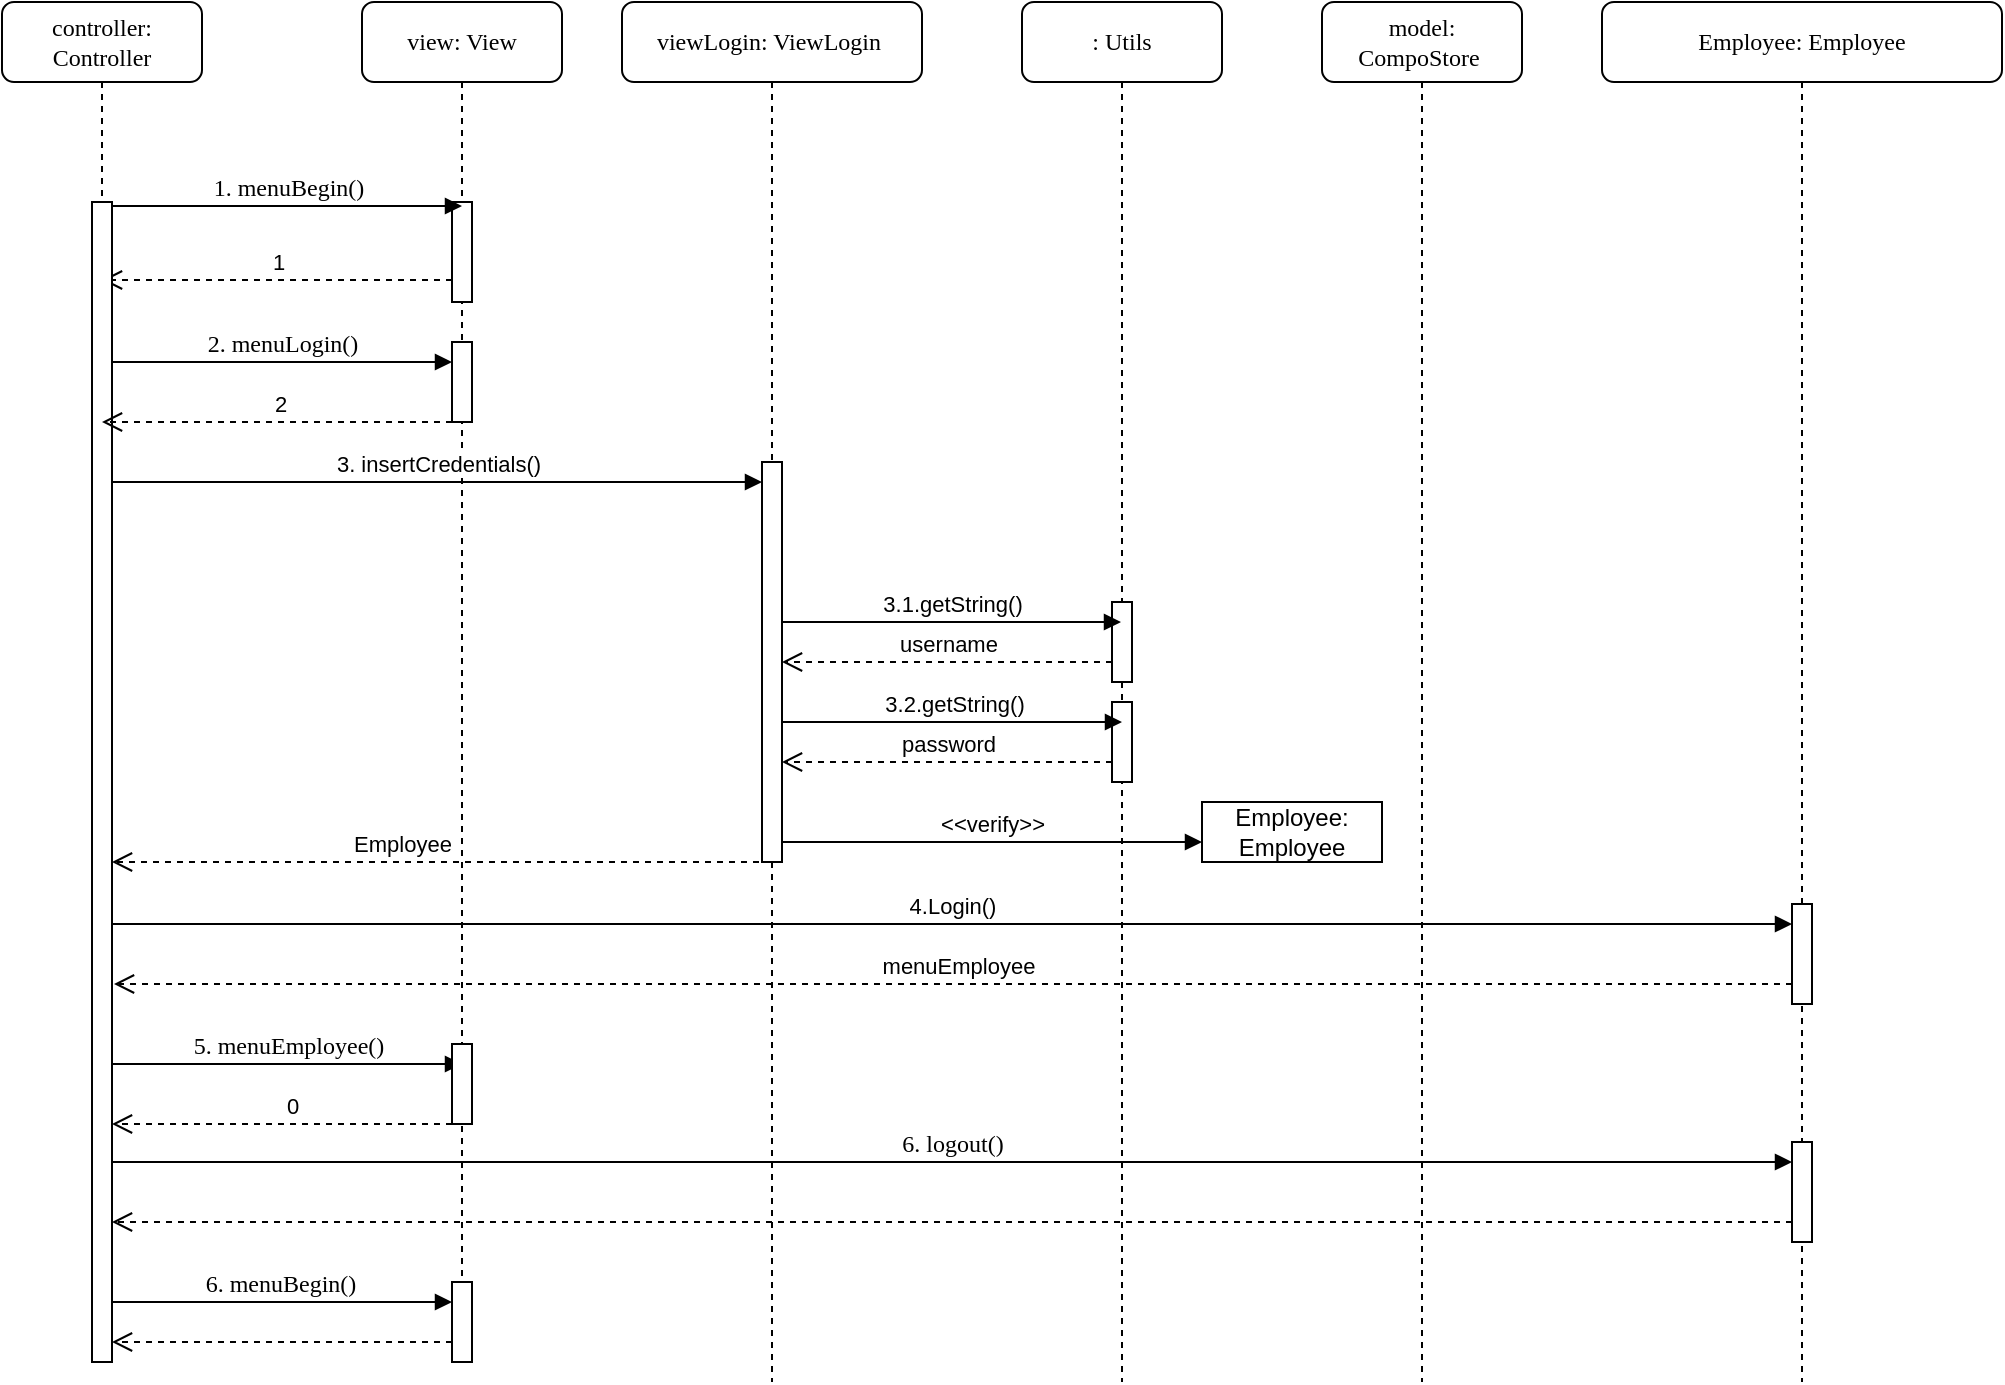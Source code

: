 <mxfile version="24.3.0" type="device">
  <diagram name="Página-1" id="WLVFuY_e8BcBC2ZeJKmS">
    <mxGraphModel dx="1639" dy="892" grid="1" gridSize="10" guides="1" tooltips="1" connect="1" arrows="1" fold="1" page="1" pageScale="1" pageWidth="827" pageHeight="1169" math="0" shadow="0">
      <root>
        <mxCell id="0" />
        <mxCell id="1" parent="0" />
        <mxCell id="dqNCdkGDEH7ixvxxbSTL-1" value="view: View" style="shape=umlLifeline;perimeter=lifelinePerimeter;whiteSpace=wrap;html=1;container=1;collapsible=0;recursiveResize=0;outlineConnect=0;rounded=1;shadow=0;comic=0;labelBackgroundColor=none;strokeWidth=1;fontFamily=Verdana;fontSize=12;align=center;" parent="1" vertex="1">
          <mxGeometry x="280" y="80" width="100" height="640" as="geometry" />
        </mxCell>
        <mxCell id="dqNCdkGDEH7ixvxxbSTL-2" value="" style="html=1;points=[];perimeter=orthogonalPerimeter;rounded=0;shadow=0;comic=0;labelBackgroundColor=none;strokeWidth=1;fontFamily=Verdana;fontSize=12;align=center;" parent="dqNCdkGDEH7ixvxxbSTL-1" vertex="1">
          <mxGeometry x="45" y="100" width="10" height="50" as="geometry" />
        </mxCell>
        <mxCell id="dqNCdkGDEH7ixvxxbSTL-3" value="1" style="html=1;verticalAlign=bottom;endArrow=open;dashed=1;endSize=8;edgeStyle=elbowEdgeStyle;elbow=vertical;curved=0;rounded=0;" parent="dqNCdkGDEH7ixvxxbSTL-1" target="dqNCdkGDEH7ixvxxbSTL-11" edge="1">
          <mxGeometry relative="1" as="geometry">
            <mxPoint x="45" y="139" as="sourcePoint" />
            <mxPoint x="-35" y="139" as="targetPoint" />
          </mxGeometry>
        </mxCell>
        <mxCell id="dqNCdkGDEH7ixvxxbSTL-4" value="" style="html=1;points=[];perimeter=orthogonalPerimeter;rounded=0;shadow=0;comic=0;labelBackgroundColor=none;strokeWidth=1;fontFamily=Verdana;fontSize=12;align=center;" parent="dqNCdkGDEH7ixvxxbSTL-1" vertex="1">
          <mxGeometry x="45" y="170" width="10" height="40" as="geometry" />
        </mxCell>
        <mxCell id="dqNCdkGDEH7ixvxxbSTL-5" value=": Utils" style="shape=umlLifeline;perimeter=lifelinePerimeter;whiteSpace=wrap;html=1;container=1;collapsible=0;recursiveResize=0;outlineConnect=0;rounded=1;shadow=0;comic=0;labelBackgroundColor=none;strokeWidth=1;fontFamily=Verdana;fontSize=12;align=center;" parent="1" vertex="1">
          <mxGeometry x="610" y="80" width="100" height="690" as="geometry" />
        </mxCell>
        <mxCell id="dqNCdkGDEH7ixvxxbSTL-6" value="" style="html=1;points=[];perimeter=orthogonalPerimeter;outlineConnect=0;targetShapes=umlLifeline;portConstraint=eastwest;newEdgeStyle={&quot;edgeStyle&quot;:&quot;elbowEdgeStyle&quot;,&quot;elbow&quot;:&quot;vertical&quot;,&quot;curved&quot;:0,&quot;rounded&quot;:0};" parent="dqNCdkGDEH7ixvxxbSTL-5" vertex="1">
          <mxGeometry x="45" y="300" width="10" height="40" as="geometry" />
        </mxCell>
        <mxCell id="dqNCdkGDEH7ixvxxbSTL-7" value="username" style="html=1;verticalAlign=bottom;endArrow=open;dashed=1;endSize=8;edgeStyle=elbowEdgeStyle;elbow=vertical;curved=0;rounded=0;" parent="dqNCdkGDEH7ixvxxbSTL-5" target="dqNCdkGDEH7ixvxxbSTL-21" edge="1">
          <mxGeometry relative="1" as="geometry">
            <mxPoint x="45" y="330" as="sourcePoint" />
            <mxPoint x="-35" y="330" as="targetPoint" />
          </mxGeometry>
        </mxCell>
        <mxCell id="dqNCdkGDEH7ixvxxbSTL-8" value="" style="html=1;points=[];perimeter=orthogonalPerimeter;outlineConnect=0;targetShapes=umlLifeline;portConstraint=eastwest;newEdgeStyle={&quot;edgeStyle&quot;:&quot;elbowEdgeStyle&quot;,&quot;elbow&quot;:&quot;vertical&quot;,&quot;curved&quot;:0,&quot;rounded&quot;:0};" parent="dqNCdkGDEH7ixvxxbSTL-5" vertex="1">
          <mxGeometry x="45" y="350" width="10" height="40" as="geometry" />
        </mxCell>
        <mxCell id="dqNCdkGDEH7ixvxxbSTL-9" value="model: CompoStore&amp;nbsp;" style="shape=umlLifeline;perimeter=lifelinePerimeter;whiteSpace=wrap;html=1;container=1;collapsible=0;recursiveResize=0;outlineConnect=0;rounded=1;shadow=0;comic=0;labelBackgroundColor=none;strokeWidth=1;fontFamily=Verdana;fontSize=12;align=center;" parent="1" vertex="1">
          <mxGeometry x="760" y="80" width="100" height="690" as="geometry" />
        </mxCell>
        <mxCell id="dqNCdkGDEH7ixvxxbSTL-11" value="controller: Controller" style="shape=umlLifeline;perimeter=lifelinePerimeter;whiteSpace=wrap;html=1;container=1;collapsible=0;recursiveResize=0;outlineConnect=0;rounded=1;shadow=0;comic=0;labelBackgroundColor=none;strokeWidth=1;fontFamily=Verdana;fontSize=12;align=center;" parent="1" vertex="1">
          <mxGeometry x="100" y="80" width="100" height="680" as="geometry" />
        </mxCell>
        <mxCell id="dqNCdkGDEH7ixvxxbSTL-12" value="" style="html=1;points=[];perimeter=orthogonalPerimeter;rounded=0;shadow=0;comic=0;labelBackgroundColor=none;strokeWidth=1;fontFamily=Verdana;fontSize=12;align=center;" parent="dqNCdkGDEH7ixvxxbSTL-11" vertex="1">
          <mxGeometry x="45" y="100" width="10" height="580" as="geometry" />
        </mxCell>
        <mxCell id="dqNCdkGDEH7ixvxxbSTL-13" value="3. insertCredentials()" style="html=1;verticalAlign=bottom;endArrow=block;edgeStyle=elbowEdgeStyle;elbow=vertical;curved=0;rounded=0;" parent="dqNCdkGDEH7ixvxxbSTL-11" target="dqNCdkGDEH7ixvxxbSTL-21" edge="1">
          <mxGeometry width="80" relative="1" as="geometry">
            <mxPoint x="55" y="240" as="sourcePoint" />
            <mxPoint x="135" y="240" as="targetPoint" />
          </mxGeometry>
        </mxCell>
        <mxCell id="dqNCdkGDEH7ixvxxbSTL-16" value="4.Login()" style="html=1;verticalAlign=bottom;endArrow=block;edgeStyle=elbowEdgeStyle;elbow=vertical;curved=0;rounded=0;" parent="dqNCdkGDEH7ixvxxbSTL-11" target="dqNCdkGDEH7ixvxxbSTL-25" edge="1">
          <mxGeometry width="80" relative="1" as="geometry">
            <mxPoint x="55" y="461" as="sourcePoint" />
            <mxPoint x="890" y="461" as="targetPoint" />
            <mxPoint as="offset" />
          </mxGeometry>
        </mxCell>
        <mxCell id="dqNCdkGDEH7ixvxxbSTL-40" value="0" style="html=1;verticalAlign=bottom;endArrow=open;dashed=1;endSize=8;edgeStyle=elbowEdgeStyle;elbow=vertical;curved=0;rounded=0;" parent="dqNCdkGDEH7ixvxxbSTL-11" source="dqNCdkGDEH7ixvxxbSTL-39" edge="1">
          <mxGeometry x="-0.059" relative="1" as="geometry">
            <mxPoint x="230" y="551" as="sourcePoint" />
            <mxPoint x="55" y="561" as="targetPoint" />
            <mxPoint as="offset" />
            <Array as="points">
              <mxPoint x="190" y="561" />
            </Array>
          </mxGeometry>
        </mxCell>
        <mxCell id="dqNCdkGDEH7ixvxxbSTL-41" value="&lt;div&gt;5. menuEmployee()&lt;/div&gt;" style="html=1;verticalAlign=bottom;endArrow=block;labelBackgroundColor=none;fontFamily=Verdana;fontSize=12;edgeStyle=elbowEdgeStyle;elbow=vertical;entryX=0.5;entryY=0.25;entryDx=0;entryDy=0;entryPerimeter=0;" parent="dqNCdkGDEH7ixvxxbSTL-11" target="dqNCdkGDEH7ixvxxbSTL-39" edge="1">
          <mxGeometry x="0.001" relative="1" as="geometry">
            <mxPoint x="55" y="531" as="sourcePoint" />
            <mxPoint x="230" y="521" as="targetPoint" />
            <Array as="points">
              <mxPoint x="200" y="531" />
            </Array>
            <mxPoint as="offset" />
          </mxGeometry>
        </mxCell>
        <mxCell id="dqNCdkGDEH7ixvxxbSTL-39" value="" style="html=1;points=[];perimeter=orthogonalPerimeter;rounded=0;shadow=0;comic=0;labelBackgroundColor=none;strokeWidth=1;fontFamily=Verdana;fontSize=12;align=center;" parent="dqNCdkGDEH7ixvxxbSTL-11" vertex="1">
          <mxGeometry x="225" y="521" width="10" height="40" as="geometry" />
        </mxCell>
        <mxCell id="dqNCdkGDEH7ixvxxbSTL-17" value="1. menuBegin()" style="html=1;verticalAlign=bottom;endArrow=block;labelBackgroundColor=none;fontFamily=Verdana;fontSize=12;edgeStyle=elbowEdgeStyle;elbow=vertical;entryX=0.5;entryY=0.043;entryDx=0;entryDy=0;entryPerimeter=0;" parent="1" source="dqNCdkGDEH7ixvxxbSTL-12" target="dqNCdkGDEH7ixvxxbSTL-2" edge="1">
          <mxGeometry relative="1" as="geometry">
            <mxPoint x="220" y="190" as="sourcePoint" />
            <mxPoint x="280" y="190" as="targetPoint" />
            <Array as="points" />
          </mxGeometry>
        </mxCell>
        <mxCell id="dqNCdkGDEH7ixvxxbSTL-18" value="2" style="html=1;verticalAlign=bottom;endArrow=open;dashed=1;endSize=8;edgeStyle=elbowEdgeStyle;elbow=vertical;curved=0;rounded=0;" parent="1" edge="1">
          <mxGeometry relative="1" as="geometry">
            <mxPoint x="325" y="290" as="sourcePoint" />
            <mxPoint x="150" y="290" as="targetPoint" />
            <mxPoint x="1" as="offset" />
          </mxGeometry>
        </mxCell>
        <mxCell id="dqNCdkGDEH7ixvxxbSTL-19" value="2. menuLogin()" style="html=1;verticalAlign=bottom;endArrow=block;labelBackgroundColor=none;fontFamily=Verdana;fontSize=12;edgeStyle=elbowEdgeStyle;elbow=vertical;" parent="1" edge="1">
          <mxGeometry relative="1" as="geometry">
            <mxPoint x="155" y="260" as="sourcePoint" />
            <mxPoint x="325" y="260" as="targetPoint" />
            <Array as="points" />
            <mxPoint as="offset" />
          </mxGeometry>
        </mxCell>
        <mxCell id="dqNCdkGDEH7ixvxxbSTL-20" value="viewLogin: ViewLogin&amp;nbsp;" style="shape=umlLifeline;perimeter=lifelinePerimeter;whiteSpace=wrap;html=1;container=1;collapsible=0;recursiveResize=0;outlineConnect=0;rounded=1;shadow=0;comic=0;labelBackgroundColor=none;strokeWidth=1;fontFamily=Verdana;fontSize=12;align=center;" parent="1" vertex="1">
          <mxGeometry x="410" y="80" width="150" height="690" as="geometry" />
        </mxCell>
        <mxCell id="dqNCdkGDEH7ixvxxbSTL-21" value="" style="html=1;points=[];perimeter=orthogonalPerimeter;outlineConnect=0;targetShapes=umlLifeline;portConstraint=eastwest;newEdgeStyle={&quot;edgeStyle&quot;:&quot;elbowEdgeStyle&quot;,&quot;elbow&quot;:&quot;vertical&quot;,&quot;curved&quot;:0,&quot;rounded&quot;:0};" parent="dqNCdkGDEH7ixvxxbSTL-20" vertex="1">
          <mxGeometry x="70" y="230" width="10" height="200" as="geometry" />
        </mxCell>
        <mxCell id="dqNCdkGDEH7ixvxxbSTL-22" value="3.1.getString()" style="html=1;verticalAlign=bottom;endArrow=block;edgeStyle=elbowEdgeStyle;elbow=vertical;curved=0;rounded=0;" parent="dqNCdkGDEH7ixvxxbSTL-20" target="dqNCdkGDEH7ixvxxbSTL-5" edge="1">
          <mxGeometry x="0.003" width="80" relative="1" as="geometry">
            <mxPoint x="80" y="310" as="sourcePoint" />
            <mxPoint x="160" y="320" as="targetPoint" />
            <Array as="points">
              <mxPoint x="200" y="310" />
            </Array>
            <mxPoint as="offset" />
          </mxGeometry>
        </mxCell>
        <mxCell id="dqNCdkGDEH7ixvxxbSTL-23" value="&amp;lt;&amp;lt;verify&amp;gt;&amp;gt;" style="html=1;verticalAlign=bottom;endArrow=block;edgeStyle=elbowEdgeStyle;elbow=vertical;curved=0;rounded=0;" parent="dqNCdkGDEH7ixvxxbSTL-20" edge="1">
          <mxGeometry width="80" relative="1" as="geometry">
            <mxPoint x="80" y="420" as="sourcePoint" />
            <mxPoint x="290" y="420" as="targetPoint" />
          </mxGeometry>
        </mxCell>
        <mxCell id="dqNCdkGDEH7ixvxxbSTL-24" value="Employee: Employee" style="shape=umlLifeline;perimeter=lifelinePerimeter;whiteSpace=wrap;html=1;container=1;collapsible=0;recursiveResize=0;outlineConnect=0;rounded=1;shadow=0;comic=0;labelBackgroundColor=none;strokeWidth=1;fontFamily=Verdana;fontSize=12;align=center;" parent="1" vertex="1">
          <mxGeometry x="900" y="80" width="200" height="690" as="geometry" />
        </mxCell>
        <mxCell id="dqNCdkGDEH7ixvxxbSTL-25" value="" style="html=1;points=[];perimeter=orthogonalPerimeter;outlineConnect=0;targetShapes=umlLifeline;portConstraint=eastwest;newEdgeStyle={&quot;edgeStyle&quot;:&quot;elbowEdgeStyle&quot;,&quot;elbow&quot;:&quot;vertical&quot;,&quot;curved&quot;:0,&quot;rounded&quot;:0};" parent="dqNCdkGDEH7ixvxxbSTL-24" vertex="1">
          <mxGeometry x="95" y="451" width="10" height="50" as="geometry" />
        </mxCell>
        <mxCell id="zbgKx6nGsNQsD7OSDAcC-1" value="" style="html=1;points=[];perimeter=orthogonalPerimeter;outlineConnect=0;targetShapes=umlLifeline;portConstraint=eastwest;newEdgeStyle={&quot;edgeStyle&quot;:&quot;elbowEdgeStyle&quot;,&quot;elbow&quot;:&quot;vertical&quot;,&quot;curved&quot;:0,&quot;rounded&quot;:0};" parent="dqNCdkGDEH7ixvxxbSTL-24" vertex="1">
          <mxGeometry x="95" y="570" width="10" height="50" as="geometry" />
        </mxCell>
        <mxCell id="dqNCdkGDEH7ixvxxbSTL-26" value="Employee: Employee" style="html=1;whiteSpace=wrap;" parent="1" vertex="1">
          <mxGeometry x="700" y="480" width="90" height="30" as="geometry" />
        </mxCell>
        <mxCell id="dqNCdkGDEH7ixvxxbSTL-27" value="3.2.getString()" style="html=1;verticalAlign=bottom;endArrow=block;edgeStyle=elbowEdgeStyle;elbow=vertical;curved=0;rounded=0;" parent="1" edge="1">
          <mxGeometry x="0.003" width="80" relative="1" as="geometry">
            <mxPoint x="490" y="440" as="sourcePoint" />
            <mxPoint x="660" y="440" as="targetPoint" />
            <Array as="points">
              <mxPoint x="610" y="440" />
            </Array>
            <mxPoint as="offset" />
          </mxGeometry>
        </mxCell>
        <mxCell id="dqNCdkGDEH7ixvxxbSTL-28" value="password" style="html=1;verticalAlign=bottom;endArrow=open;dashed=1;endSize=8;edgeStyle=elbowEdgeStyle;elbow=vertical;curved=0;rounded=0;" parent="1" source="dqNCdkGDEH7ixvxxbSTL-8" edge="1">
          <mxGeometry relative="1" as="geometry">
            <mxPoint x="650" y="460" as="sourcePoint" />
            <mxPoint x="490" y="460" as="targetPoint" />
          </mxGeometry>
        </mxCell>
        <mxCell id="dqNCdkGDEH7ixvxxbSTL-29" value="menuEmployee" style="html=1;verticalAlign=bottom;endArrow=open;dashed=1;endSize=8;edgeStyle=elbowEdgeStyle;elbow=vertical;curved=0;rounded=0;" parent="1" source="dqNCdkGDEH7ixvxxbSTL-25" edge="1">
          <mxGeometry x="-0.005" relative="1" as="geometry">
            <mxPoint x="990" y="572" as="sourcePoint" />
            <mxPoint x="156" y="571" as="targetPoint" />
            <mxPoint as="offset" />
            <Array as="points">
              <mxPoint x="440" y="571" />
              <mxPoint x="290" y="561" />
            </Array>
          </mxGeometry>
        </mxCell>
        <mxCell id="dqNCdkGDEH7ixvxxbSTL-30" value="Employee" style="html=1;verticalAlign=bottom;endArrow=open;dashed=1;endSize=8;edgeStyle=elbowEdgeStyle;elbow=vertical;curved=0;rounded=0;" parent="1" source="dqNCdkGDEH7ixvxxbSTL-20" edge="1">
          <mxGeometry x="0.12" relative="1" as="geometry">
            <mxPoint x="225" y="510" as="sourcePoint" />
            <mxPoint x="155" y="510" as="targetPoint" />
            <Array as="points">
              <mxPoint x="290" y="510" />
            </Array>
            <mxPoint as="offset" />
          </mxGeometry>
        </mxCell>
        <mxCell id="ia1PPyYH0BDvzd3bstIT-2" value="" style="html=1;points=[];perimeter=orthogonalPerimeter;rounded=0;shadow=0;comic=0;labelBackgroundColor=none;strokeWidth=1;fontFamily=Verdana;fontSize=12;align=center;" parent="1" vertex="1">
          <mxGeometry x="325" y="720" width="10" height="40" as="geometry" />
        </mxCell>
        <mxCell id="ia1PPyYH0BDvzd3bstIT-3" value="6. menuBegin()" style="html=1;verticalAlign=bottom;endArrow=block;labelBackgroundColor=none;fontFamily=Verdana;fontSize=12;edgeStyle=elbowEdgeStyle;elbow=vertical;" parent="1" source="dqNCdkGDEH7ixvxxbSTL-12" target="ia1PPyYH0BDvzd3bstIT-2" edge="1">
          <mxGeometry x="-0.01" relative="1" as="geometry">
            <mxPoint x="155" y="740" as="sourcePoint" />
            <mxPoint x="325" y="691" as="targetPoint" />
            <Array as="points">
              <mxPoint x="240" y="730" />
            </Array>
            <mxPoint as="offset" />
          </mxGeometry>
        </mxCell>
        <mxCell id="zbgKx6nGsNQsD7OSDAcC-2" value="6. logout()" style="html=1;verticalAlign=bottom;endArrow=block;labelBackgroundColor=none;fontFamily=Verdana;fontSize=12;edgeStyle=elbowEdgeStyle;elbow=vertical;" parent="1" source="dqNCdkGDEH7ixvxxbSTL-12" target="zbgKx6nGsNQsD7OSDAcC-1" edge="1">
          <mxGeometry relative="1" as="geometry">
            <mxPoint x="150" y="700" as="sourcePoint" />
            <mxPoint x="720" y="710" as="targetPoint" />
            <Array as="points">
              <mxPoint x="600" y="660" />
              <mxPoint x="510" y="670" />
              <mxPoint x="295" y="700" />
            </Array>
            <mxPoint as="offset" />
          </mxGeometry>
        </mxCell>
        <mxCell id="zbgKx6nGsNQsD7OSDAcC-3" value="" style="html=1;verticalAlign=bottom;endArrow=open;dashed=1;endSize=8;edgeStyle=elbowEdgeStyle;elbow=vertical;curved=0;rounded=0;" parent="1" source="zbgKx6nGsNQsD7OSDAcC-1" target="dqNCdkGDEH7ixvxxbSTL-12" edge="1">
          <mxGeometry x="-0.005" relative="1" as="geometry">
            <mxPoint x="959" y="830" as="sourcePoint" />
            <mxPoint x="120" y="830" as="targetPoint" />
            <mxPoint as="offset" />
            <Array as="points">
              <mxPoint x="580" y="690" />
              <mxPoint x="254" y="820" />
            </Array>
          </mxGeometry>
        </mxCell>
        <mxCell id="zbgKx6nGsNQsD7OSDAcC-4" value="" style="html=1;verticalAlign=bottom;endArrow=open;dashed=1;endSize=8;edgeStyle=elbowEdgeStyle;elbow=vertical;curved=0;rounded=0;" parent="1" edge="1">
          <mxGeometry x="-0.059" relative="1" as="geometry">
            <mxPoint x="325" y="750" as="sourcePoint" />
            <mxPoint x="155" y="750" as="targetPoint" />
            <mxPoint as="offset" />
            <Array as="points">
              <mxPoint x="290" y="750" />
            </Array>
          </mxGeometry>
        </mxCell>
      </root>
    </mxGraphModel>
  </diagram>
</mxfile>
